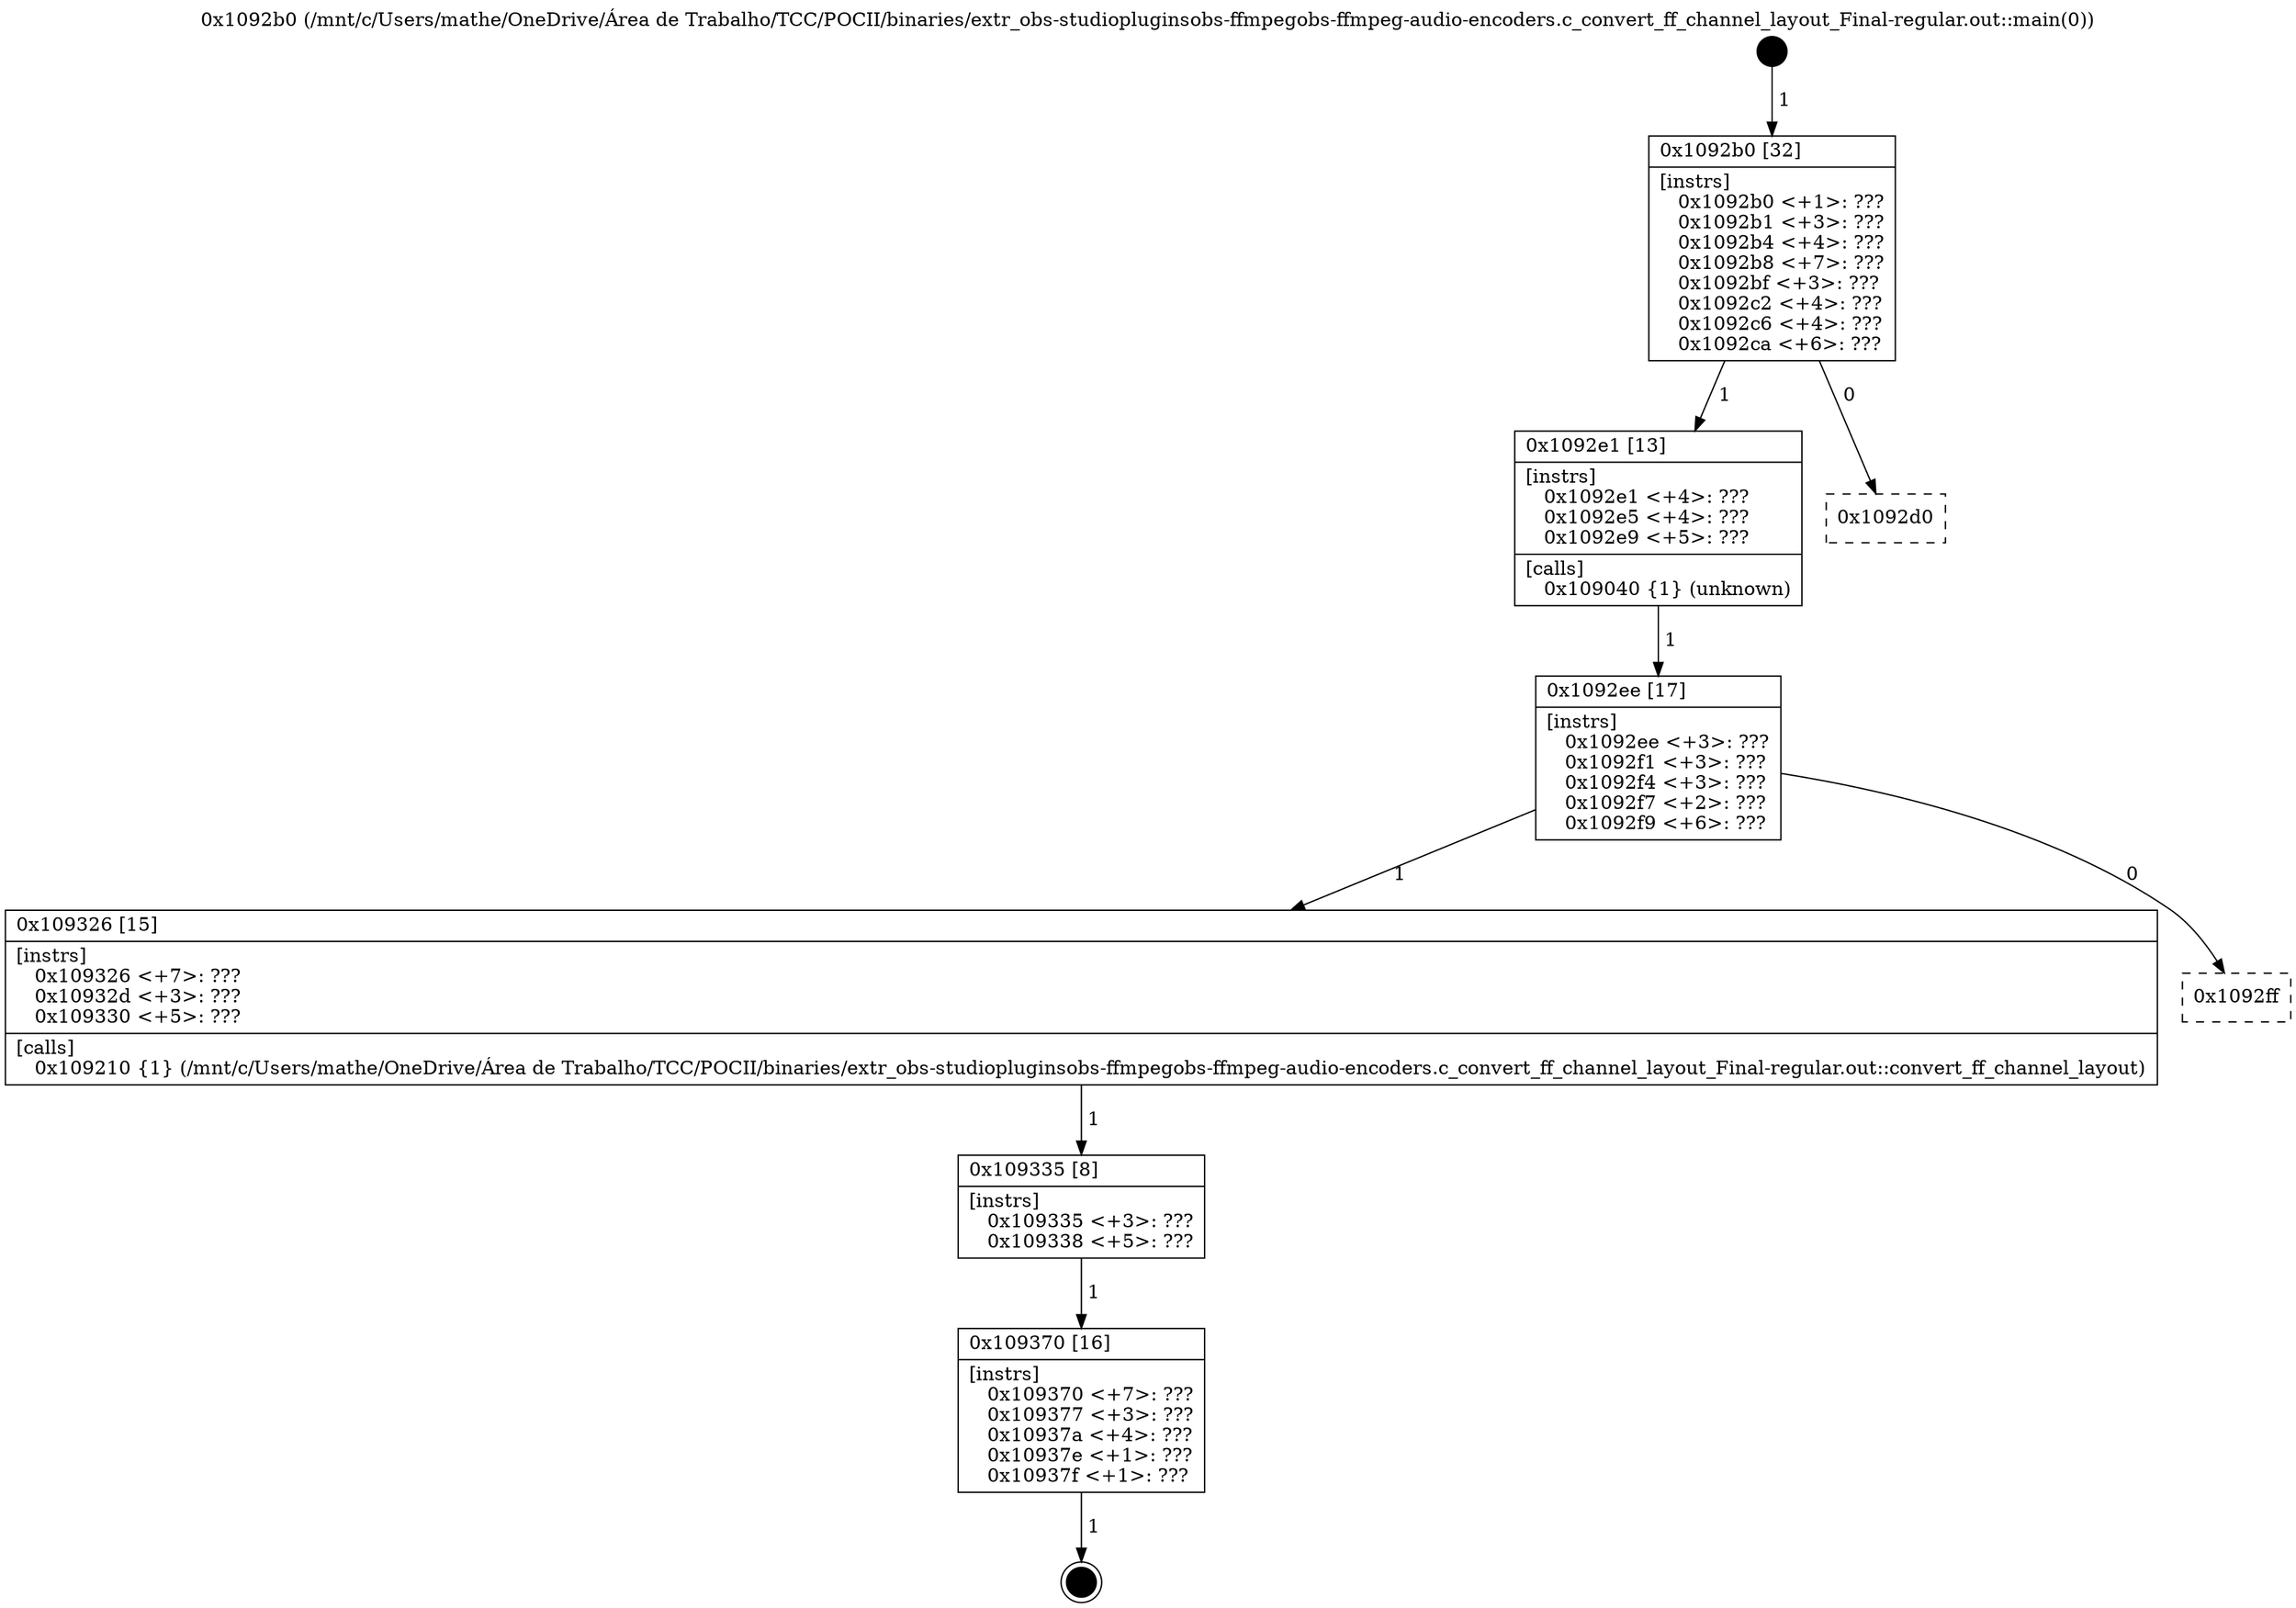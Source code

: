 digraph "0x1092b0" {
  label = "0x1092b0 (/mnt/c/Users/mathe/OneDrive/Área de Trabalho/TCC/POCII/binaries/extr_obs-studiopluginsobs-ffmpegobs-ffmpeg-audio-encoders.c_convert_ff_channel_layout_Final-regular.out::main(0))"
  labelloc = "t"
  node[shape=record]

  Entry [label="",width=0.3,height=0.3,shape=circle,fillcolor=black,style=filled]
  "0x1092b0" [label="{
     0x1092b0 [32]\l
     | [instrs]\l
     &nbsp;&nbsp;0x1092b0 \<+1\>: ???\l
     &nbsp;&nbsp;0x1092b1 \<+3\>: ???\l
     &nbsp;&nbsp;0x1092b4 \<+4\>: ???\l
     &nbsp;&nbsp;0x1092b8 \<+7\>: ???\l
     &nbsp;&nbsp;0x1092bf \<+3\>: ???\l
     &nbsp;&nbsp;0x1092c2 \<+4\>: ???\l
     &nbsp;&nbsp;0x1092c6 \<+4\>: ???\l
     &nbsp;&nbsp;0x1092ca \<+6\>: ???\l
  }"]
  "0x1092e1" [label="{
     0x1092e1 [13]\l
     | [instrs]\l
     &nbsp;&nbsp;0x1092e1 \<+4\>: ???\l
     &nbsp;&nbsp;0x1092e5 \<+4\>: ???\l
     &nbsp;&nbsp;0x1092e9 \<+5\>: ???\l
     | [calls]\l
     &nbsp;&nbsp;0x109040 \{1\} (unknown)\l
  }"]
  "0x1092d0" [label="{
     0x1092d0\l
  }", style=dashed]
  "0x1092ee" [label="{
     0x1092ee [17]\l
     | [instrs]\l
     &nbsp;&nbsp;0x1092ee \<+3\>: ???\l
     &nbsp;&nbsp;0x1092f1 \<+3\>: ???\l
     &nbsp;&nbsp;0x1092f4 \<+3\>: ???\l
     &nbsp;&nbsp;0x1092f7 \<+2\>: ???\l
     &nbsp;&nbsp;0x1092f9 \<+6\>: ???\l
  }"]
  "0x109326" [label="{
     0x109326 [15]\l
     | [instrs]\l
     &nbsp;&nbsp;0x109326 \<+7\>: ???\l
     &nbsp;&nbsp;0x10932d \<+3\>: ???\l
     &nbsp;&nbsp;0x109330 \<+5\>: ???\l
     | [calls]\l
     &nbsp;&nbsp;0x109210 \{1\} (/mnt/c/Users/mathe/OneDrive/Área de Trabalho/TCC/POCII/binaries/extr_obs-studiopluginsobs-ffmpegobs-ffmpeg-audio-encoders.c_convert_ff_channel_layout_Final-regular.out::convert_ff_channel_layout)\l
  }"]
  "0x1092ff" [label="{
     0x1092ff\l
  }", style=dashed]
  "0x109335" [label="{
     0x109335 [8]\l
     | [instrs]\l
     &nbsp;&nbsp;0x109335 \<+3\>: ???\l
     &nbsp;&nbsp;0x109338 \<+5\>: ???\l
  }"]
  "0x109370" [label="{
     0x109370 [16]\l
     | [instrs]\l
     &nbsp;&nbsp;0x109370 \<+7\>: ???\l
     &nbsp;&nbsp;0x109377 \<+3\>: ???\l
     &nbsp;&nbsp;0x10937a \<+4\>: ???\l
     &nbsp;&nbsp;0x10937e \<+1\>: ???\l
     &nbsp;&nbsp;0x10937f \<+1\>: ???\l
  }"]
  Exit [label="",width=0.3,height=0.3,shape=circle,fillcolor=black,style=filled,peripheries=2]
  Entry -> "0x1092b0" [label=" 1"]
  "0x1092b0" -> "0x1092e1" [label=" 1"]
  "0x1092b0" -> "0x1092d0" [label=" 0"]
  "0x1092e1" -> "0x1092ee" [label=" 1"]
  "0x1092ee" -> "0x109326" [label=" 1"]
  "0x1092ee" -> "0x1092ff" [label=" 0"]
  "0x109326" -> "0x109335" [label=" 1"]
  "0x109335" -> "0x109370" [label=" 1"]
  "0x109370" -> Exit [label=" 1"]
}
